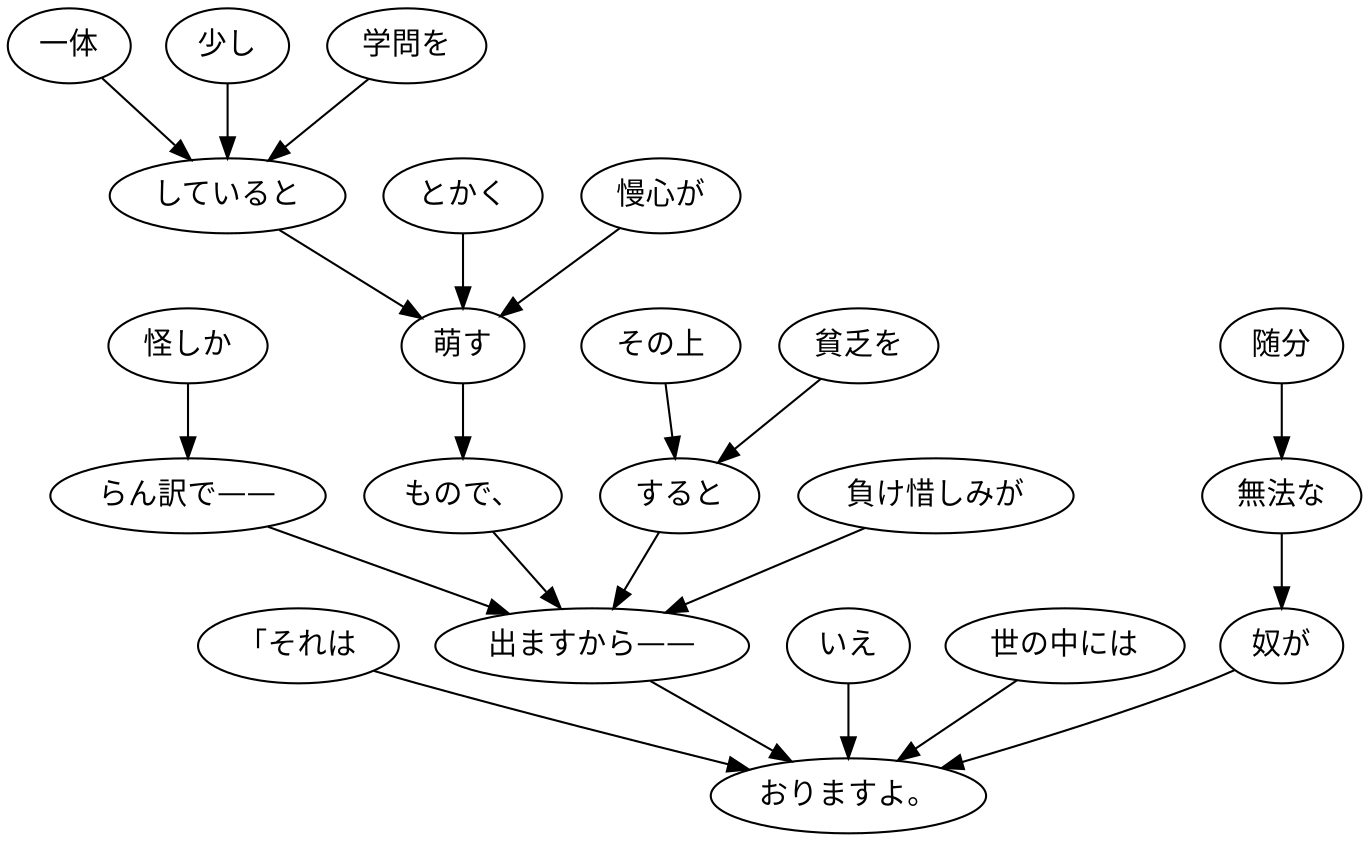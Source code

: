 digraph graph2110 {
	node0 [label="「それは"];
	node1 [label="怪しか"];
	node2 [label="らん訳で——"];
	node3 [label="一体"];
	node4 [label="少し"];
	node5 [label="学問を"];
	node6 [label="していると"];
	node7 [label="とかく"];
	node8 [label="慢心が"];
	node9 [label="萌す"];
	node10 [label="もので、"];
	node11 [label="その上"];
	node12 [label="貧乏を"];
	node13 [label="すると"];
	node14 [label="負け惜しみが"];
	node15 [label="出ますから——"];
	node16 [label="いえ"];
	node17 [label="世の中には"];
	node18 [label="随分"];
	node19 [label="無法な"];
	node20 [label="奴が"];
	node21 [label="おりますよ。"];
	node0 -> node21;
	node1 -> node2;
	node2 -> node15;
	node3 -> node6;
	node4 -> node6;
	node5 -> node6;
	node6 -> node9;
	node7 -> node9;
	node8 -> node9;
	node9 -> node10;
	node10 -> node15;
	node11 -> node13;
	node12 -> node13;
	node13 -> node15;
	node14 -> node15;
	node15 -> node21;
	node16 -> node21;
	node17 -> node21;
	node18 -> node19;
	node19 -> node20;
	node20 -> node21;
}
